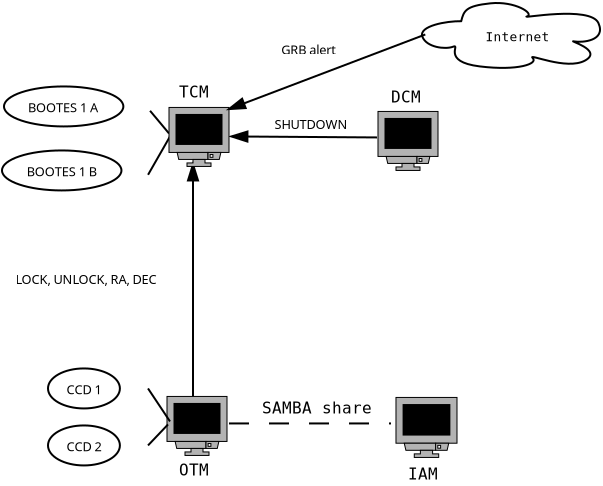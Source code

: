 <?xml version="1.0"?>
<diagram xmlns:dia="http://www.lysator.liu.se/~alla/dia/">
  <diagramdata>
    <attribute name="background">
      <color val="#ffffff"/>
    </attribute>
    <attribute name="paper">
      <composite type="paper">
        <attribute name="name">
          <string>#A4#</string>
        </attribute>
        <attribute name="tmargin">
          <real val="2.82"/>
        </attribute>
        <attribute name="bmargin">
          <real val="2.82"/>
        </attribute>
        <attribute name="lmargin">
          <real val="2.82"/>
        </attribute>
        <attribute name="rmargin">
          <real val="2.82"/>
        </attribute>
        <attribute name="is_portrait">
          <boolean val="true"/>
        </attribute>
        <attribute name="scaling">
          <real val="1"/>
        </attribute>
        <attribute name="fitto">
          <boolean val="false"/>
        </attribute>
      </composite>
    </attribute>
  </diagramdata>
  <layer name="Background" visible="true">
    <object type="UML - Usecase" version="0" id="O0">
      <attribute name="obj_pos">
        <point val="5.85,6.55"/>
      </attribute>
      <attribute name="obj_bb">
        <rectangle val="5.85,6.55;13.153,8.984"/>
      </attribute>
      <attribute name="elem_corner">
        <point val="5.85,6.55"/>
      </attribute>
      <attribute name="elem_width">
        <real val="7.303"/>
      </attribute>
      <attribute name="elem_height">
        <real val="2.434"/>
      </attribute>
      <attribute name="text">
        <composite type="text">
          <attribute name="string">
            <string>#BOOTES 1 A#</string>
          </attribute>
          <attribute name="font">
            <font name="Helvetica"/>
          </attribute>
          <attribute name="height">
            <real val="0.8"/>
          </attribute>
          <attribute name="pos">
            <point val="9.501,8.007"/>
          </attribute>
          <attribute name="color">
            <color val="#000000"/>
          </attribute>
          <attribute name="alignment">
            <enum val="1"/>
          </attribute>
        </composite>
      </attribute>
      <attribute name="textout">
        <boolean val="false"/>
      </attribute>
      <attribute name="collaboration">
        <boolean val="false"/>
      </attribute>
    </object>
    <object type="UML - Usecase" version="0" id="O1">
      <attribute name="obj_pos">
        <point val="5.75,9.75"/>
      </attribute>
      <attribute name="obj_bb">
        <rectangle val="5.75,9.75;13.053,12.184"/>
      </attribute>
      <attribute name="elem_corner">
        <point val="5.75,9.75"/>
      </attribute>
      <attribute name="elem_width">
        <real val="7.303"/>
      </attribute>
      <attribute name="elem_height">
        <real val="2.434"/>
      </attribute>
      <attribute name="text">
        <composite type="text">
          <attribute name="string">
            <string>#BOOTES 1 B#</string>
          </attribute>
          <attribute name="font">
            <font name="Helvetica"/>
          </attribute>
          <attribute name="height">
            <real val="0.8"/>
          </attribute>
          <attribute name="pos">
            <point val="9.401,11.207"/>
          </attribute>
          <attribute name="color">
            <color val="#000000"/>
          </attribute>
          <attribute name="alignment">
            <enum val="1"/>
          </attribute>
        </composite>
      </attribute>
      <attribute name="textout">
        <boolean val="false"/>
      </attribute>
      <attribute name="collaboration">
        <boolean val="false"/>
      </attribute>
    </object>
    <object type="Standard - Line" version="0" id="O2">
      <attribute name="obj_pos">
        <point val="13.153,7.767"/>
      </attribute>
      <attribute name="obj_bb">
        <rectangle val="13.103,7.717;14.15,8.95"/>
      </attribute>
      <attribute name="conn_endpoints">
        <point val="13.153,7.767"/>
        <point val="14.1,8.9"/>
      </attribute>
      <attribute name="numcp">
        <int val="1"/>
      </attribute>
      <connections>
        <connection handle="0" to="O0" connection="4"/>
      </connections>
    </object>
    <object type="Standard - Line" version="0" id="O3">
      <attribute name="obj_pos">
        <point val="13.053,10.967"/>
      </attribute>
      <attribute name="obj_bb">
        <rectangle val="13.003,9;14.2,11.017"/>
      </attribute>
      <attribute name="conn_endpoints">
        <point val="13.053,10.967"/>
        <point val="14.15,9.05"/>
      </attribute>
      <attribute name="numcp">
        <int val="1"/>
      </attribute>
      <connections>
        <connection handle="0" to="O1" connection="4"/>
      </connections>
    </object>
    <object type="UML - Message" version="0" id="O4">
      <attribute name="obj_pos">
        <point val="15.3,22.05"/>
      </attribute>
      <attribute name="obj_bb">
        <rectangle val="9.1,9.55;20.599,22.9"/>
      </attribute>
      <attribute name="conn_endpoints">
        <point val="15.3,22.05"/>
        <point val="15.3,10.4"/>
      </attribute>
      <attribute name="text">
        <string>#LOCK, UNLOCK, RA, DEC#</string>
      </attribute>
      <attribute name="text_pos">
        <point val="9.95,16.425"/>
      </attribute>
      <attribute name="type">
        <int val="0"/>
      </attribute>
    </object>
    <object type="UML - Message" version="0" id="O5">
      <attribute name="obj_pos">
        <point val="24.5,9.1"/>
      </attribute>
      <attribute name="obj_bb">
        <rectangle val="16.321,7.185;26.953,9.95"/>
      </attribute>
      <attribute name="conn_endpoints">
        <point val="24.5,9.1"/>
        <point val="17.171,9.05"/>
      </attribute>
      <attribute name="text">
        <string>#SHUTDOWN#</string>
      </attribute>
      <attribute name="text_pos">
        <point val="21.2,8.675"/>
      </attribute>
      <attribute name="type">
        <int val="0"/>
      </attribute>
    </object>
    <group>
      <object type="Network - General Monitor (With Stand)" version="0" id="O6">
        <attribute name="obj_pos">
          <point val="15.5,25"/>
        </attribute>
        <attribute name="obj_bb">
          <rectangle val="13.96,22.01;17.04,26.1"/>
        </attribute>
        <attribute name="elem_corner">
          <point val="14,22.05"/>
        </attribute>
        <attribute name="elem_width">
          <real val="3"/>
        </attribute>
        <attribute name="elem_height">
          <real val="2.95"/>
        </attribute>
        <attribute name="magnify">
          <real val="1"/>
        </attribute>
        <attribute name="text">
          <composite type="text">
            <attribute name="string">
              <string>##</string>
            </attribute>
            <attribute name="font">
              <font name="Courier"/>
            </attribute>
            <attribute name="height">
              <real val="1"/>
            </attribute>
            <attribute name="pos">
              <point val="15.5,25.893"/>
            </attribute>
            <attribute name="color">
              <color val="#000000"/>
            </attribute>
            <attribute name="alignment">
              <enum val="1"/>
            </attribute>
          </composite>
        </attribute>
      </object>
      <object type="Standard - Text" version="0" id="O7">
        <attribute name="obj_pos">
          <point val="15.35,26"/>
        </attribute>
        <attribute name="obj_bb">
          <rectangle val="14.341,25.207;16.359,26.207"/>
        </attribute>
        <attribute name="text">
          <composite type="text">
            <attribute name="string">
              <string>#OTM#</string>
            </attribute>
            <attribute name="font">
              <font name="Courier"/>
            </attribute>
            <attribute name="height">
              <real val="1"/>
            </attribute>
            <attribute name="pos">
              <point val="15.35,26"/>
            </attribute>
            <attribute name="color">
              <color val="#000000"/>
            </attribute>
            <attribute name="alignment">
              <enum val="1"/>
            </attribute>
          </composite>
        </attribute>
      </object>
    </group>
    <group>
      <object type="Network - General Monitor (With Stand)" version="0" id="O8">
        <attribute name="obj_pos">
          <point val="15.6,10.55"/>
        </attribute>
        <attribute name="obj_bb">
          <rectangle val="14.06,7.56;17.14,11.65"/>
        </attribute>
        <attribute name="elem_corner">
          <point val="14.1,7.6"/>
        </attribute>
        <attribute name="elem_width">
          <real val="3"/>
        </attribute>
        <attribute name="elem_height">
          <real val="2.95"/>
        </attribute>
        <attribute name="magnify">
          <real val="1"/>
        </attribute>
        <attribute name="text">
          <composite type="text">
            <attribute name="string">
              <string>##</string>
            </attribute>
            <attribute name="font">
              <font name="Courier"/>
            </attribute>
            <attribute name="height">
              <real val="1"/>
            </attribute>
            <attribute name="pos">
              <point val="15.6,11.443"/>
            </attribute>
            <attribute name="color">
              <color val="#000000"/>
            </attribute>
            <attribute name="alignment">
              <enum val="1"/>
            </attribute>
          </composite>
        </attribute>
      </object>
      <object type="Standard - Text" version="0" id="O9">
        <attribute name="obj_pos">
          <point val="15.35,7.1"/>
        </attribute>
        <attribute name="obj_bb">
          <rectangle val="14.341,6.307;16.359,7.307"/>
        </attribute>
        <attribute name="text">
          <composite type="text">
            <attribute name="string">
              <string>#TCM#</string>
            </attribute>
            <attribute name="font">
              <font name="Courier"/>
            </attribute>
            <attribute name="height">
              <real val="1"/>
            </attribute>
            <attribute name="pos">
              <point val="15.35,7.1"/>
            </attribute>
            <attribute name="color">
              <color val="#000000"/>
            </attribute>
            <attribute name="alignment">
              <enum val="1"/>
            </attribute>
          </composite>
        </attribute>
      </object>
    </group>
    <object type="Standard - Text" version="0" id="O10">
      <attribute name="obj_pos">
        <point val="25.4,27.85"/>
      </attribute>
      <attribute name="obj_bb">
        <rectangle val="25.4,27.057;25.4,28.057"/>
      </attribute>
      <attribute name="text">
        <composite type="text">
          <attribute name="string">
            <string>##</string>
          </attribute>
          <attribute name="font">
            <font name="Courier"/>
          </attribute>
          <attribute name="height">
            <real val="1"/>
          </attribute>
          <attribute name="pos">
            <point val="25.4,27.85"/>
          </attribute>
          <attribute name="color">
            <color val="#000000"/>
          </attribute>
          <attribute name="alignment">
            <enum val="1"/>
          </attribute>
        </composite>
      </attribute>
    </object>
    <group>
      <object type="Network - General Monitor (With Stand)" version="0" id="O11">
        <attribute name="obj_pos">
          <point val="26.05,10.75"/>
        </attribute>
        <attribute name="obj_bb">
          <rectangle val="24.51,7.76;27.59,11.85"/>
        </attribute>
        <attribute name="elem_corner">
          <point val="24.55,7.8"/>
        </attribute>
        <attribute name="elem_width">
          <real val="3"/>
        </attribute>
        <attribute name="elem_height">
          <real val="2.95"/>
        </attribute>
        <attribute name="magnify">
          <real val="1"/>
        </attribute>
        <attribute name="text">
          <composite type="text">
            <attribute name="string">
              <string>##</string>
            </attribute>
            <attribute name="font">
              <font name="Courier"/>
            </attribute>
            <attribute name="height">
              <real val="1"/>
            </attribute>
            <attribute name="pos">
              <point val="26.05,11.643"/>
            </attribute>
            <attribute name="color">
              <color val="#000000"/>
            </attribute>
            <attribute name="alignment">
              <enum val="1"/>
            </attribute>
          </composite>
        </attribute>
      </object>
      <object type="Standard - Text" version="0" id="O12">
        <attribute name="obj_pos">
          <point val="25.95,7.35"/>
        </attribute>
        <attribute name="obj_bb">
          <rectangle val="24.941,6.557;26.959,7.557"/>
        </attribute>
        <attribute name="text">
          <composite type="text">
            <attribute name="string">
              <string>#DCM#</string>
            </attribute>
            <attribute name="font">
              <font name="Courier"/>
            </attribute>
            <attribute name="height">
              <real val="1"/>
            </attribute>
            <attribute name="pos">
              <point val="25.95,7.35"/>
            </attribute>
            <attribute name="color">
              <color val="#000000"/>
            </attribute>
            <attribute name="alignment">
              <enum val="1"/>
            </attribute>
          </composite>
        </attribute>
      </object>
    </group>
    <group>
      <object type="Standard - Line" version="0" id="O13">
        <attribute name="obj_pos">
          <point val="17.1,23.4"/>
        </attribute>
        <attribute name="obj_bb">
          <rectangle val="17.05,23.35;25.25,23.45"/>
        </attribute>
        <attribute name="conn_endpoints">
          <point val="17.1,23.4"/>
          <point val="25.2,23.4"/>
        </attribute>
        <attribute name="numcp">
          <int val="1"/>
        </attribute>
        <attribute name="line_style">
          <enum val="1"/>
        </attribute>
      </object>
      <object type="Standard - Text" version="0" id="O14">
        <attribute name="obj_pos">
          <point val="21.5,22.9"/>
        </attribute>
        <attribute name="obj_bb">
          <rectangle val="18.067,22.107;24.933,23.107"/>
        </attribute>
        <attribute name="text">
          <composite type="text">
            <attribute name="string">
              <string>#SAMBA share#</string>
            </attribute>
            <attribute name="font">
              <font name="Courier"/>
            </attribute>
            <attribute name="height">
              <real val="1"/>
            </attribute>
            <attribute name="pos">
              <point val="21.5,22.9"/>
            </attribute>
            <attribute name="color">
              <color val="#000000"/>
            </attribute>
            <attribute name="alignment">
              <enum val="1"/>
            </attribute>
          </composite>
        </attribute>
      </object>
    </group>
    <group>
      <object type="Network - General Monitor (With Stand)" version="0" id="O15">
        <attribute name="obj_pos">
          <point val="26.975,25.1"/>
        </attribute>
        <attribute name="obj_bb">
          <rectangle val="25.409,22.06;28.54,26.202"/>
        </attribute>
        <attribute name="elem_corner">
          <point val="25.449,22.1"/>
        </attribute>
        <attribute name="elem_width">
          <real val="3.051"/>
        </attribute>
        <attribute name="elem_height">
          <real val="3"/>
        </attribute>
        <attribute name="magnify">
          <real val="1.017"/>
        </attribute>
        <attribute name="text">
          <composite type="text">
            <attribute name="string">
              <string>##</string>
            </attribute>
            <attribute name="font">
              <font name="Courier"/>
            </attribute>
            <attribute name="height">
              <real val="1"/>
            </attribute>
            <attribute name="pos">
              <point val="26.975,25.995"/>
            </attribute>
            <attribute name="color">
              <color val="#000000"/>
            </attribute>
            <attribute name="alignment">
              <enum val="1"/>
            </attribute>
          </composite>
        </attribute>
      </object>
      <object type="Standard - Text" version="0" id="O16">
        <attribute name="obj_pos">
          <point val="26.8,26.2"/>
        </attribute>
        <attribute name="obj_bb">
          <rectangle val="25.791,25.407;27.809,26.407"/>
        </attribute>
        <attribute name="text">
          <composite type="text">
            <attribute name="string">
              <string>#IAM#</string>
            </attribute>
            <attribute name="font">
              <font name="Courier"/>
            </attribute>
            <attribute name="height">
              <real val="1"/>
            </attribute>
            <attribute name="pos">
              <point val="26.8,26.2"/>
            </attribute>
            <attribute name="color">
              <color val="#000000"/>
            </attribute>
            <attribute name="alignment">
              <enum val="1"/>
            </attribute>
          </composite>
        </attribute>
      </object>
    </group>
    <object type="Network - Cloud" version="0" id="O17">
      <attribute name="obj_pos">
        <point val="26.749,2.378"/>
      </attribute>
      <attribute name="obj_bb">
        <rectangle val="26.699,2.328;35.701,5.672"/>
      </attribute>
      <attribute name="elem_corner">
        <point val="26.749,2.378"/>
      </attribute>
      <attribute name="elem_width">
        <real val="8.902"/>
      </attribute>
      <attribute name="elem_height">
        <real val="3.245"/>
      </attribute>
      <attribute name="show_background">
        <boolean val="true"/>
      </attribute>
      <attribute name="flip_horizontal">
        <boolean val="false"/>
      </attribute>
      <attribute name="flip_vertical">
        <boolean val="false"/>
      </attribute>
      <attribute name="padding">
        <real val="0.354"/>
      </attribute>
      <attribute name="text">
        <composite type="text">
          <attribute name="string">
            <string>#Internet#</string>
          </attribute>
          <attribute name="font">
            <font name="Courier"/>
          </attribute>
          <attribute name="height">
            <real val="0.8"/>
          </attribute>
          <attribute name="pos">
            <point val="31.439,4.292"/>
          </attribute>
          <attribute name="color">
            <color val="#000000"/>
          </attribute>
          <attribute name="alignment">
            <enum val="1"/>
          </attribute>
        </composite>
      </attribute>
    </object>
    <object type="UML - Usecase" version="0" id="O18">
      <attribute name="obj_pos">
        <point val="8.05,20.65"/>
      </attribute>
      <attribute name="obj_bb">
        <rectangle val="8.05,20.65;13.05,22.65"/>
      </attribute>
      <attribute name="elem_corner">
        <point val="8.05,20.65"/>
      </attribute>
      <attribute name="elem_width">
        <real val="5.0"/>
      </attribute>
      <attribute name="elem_height">
        <real val="2"/>
      </attribute>
      <attribute name="text">
        <composite type="text">
          <attribute name="string">
            <string>#CCD 1#</string>
          </attribute>
          <attribute name="font">
            <font name="Helvetica"/>
          </attribute>
          <attribute name="height">
            <real val="0.8"/>
          </attribute>
          <attribute name="pos">
            <point val="10.55,21.89"/>
          </attribute>
          <attribute name="color">
            <color val="#000000"/>
          </attribute>
          <attribute name="alignment">
            <enum val="1"/>
          </attribute>
        </composite>
      </attribute>
      <attribute name="textout">
        <boolean val="false"/>
      </attribute>
      <attribute name="collaboration">
        <boolean val="false"/>
      </attribute>
    </object>
    <object type="UML - Usecase" version="0" id="O19">
      <attribute name="obj_pos">
        <point val="8.05,23.5"/>
      </attribute>
      <attribute name="obj_bb">
        <rectangle val="8.05,23.5;13.05,25.5"/>
      </attribute>
      <attribute name="elem_corner">
        <point val="8.05,23.5"/>
      </attribute>
      <attribute name="elem_width">
        <real val="5.0"/>
      </attribute>
      <attribute name="elem_height">
        <real val="2"/>
      </attribute>
      <attribute name="text">
        <composite type="text">
          <attribute name="string">
            <string>#CCD 2#</string>
          </attribute>
          <attribute name="font">
            <font name="Helvetica"/>
          </attribute>
          <attribute name="height">
            <real val="0.8"/>
          </attribute>
          <attribute name="pos">
            <point val="10.55,24.74"/>
          </attribute>
          <attribute name="color">
            <color val="#000000"/>
          </attribute>
          <attribute name="alignment">
            <enum val="1"/>
          </attribute>
        </composite>
      </attribute>
      <attribute name="textout">
        <boolean val="false"/>
      </attribute>
      <attribute name="collaboration">
        <boolean val="false"/>
      </attribute>
    </object>
    <object type="Standard - Line" version="0" id="O20">
      <attribute name="obj_pos">
        <point val="14.15,23.3"/>
      </attribute>
      <attribute name="obj_bb">
        <rectangle val="13.0,21.6;14.2,23.35"/>
      </attribute>
      <attribute name="conn_endpoints">
        <point val="14.15,23.3"/>
        <point val="13.05,21.65"/>
      </attribute>
      <attribute name="numcp">
        <int val="1"/>
      </attribute>
      <connections>
        <connection handle="1" to="O18" connection="4"/>
      </connections>
    </object>
    <object type="Standard - Line" version="0" id="O21">
      <attribute name="obj_pos">
        <point val="14.05,23.45"/>
      </attribute>
      <attribute name="obj_bb">
        <rectangle val="13.0,23.4;14.1,24.55"/>
      </attribute>
      <attribute name="conn_endpoints">
        <point val="14.05,23.45"/>
        <point val="13.05,24.5"/>
      </attribute>
      <attribute name="numcp">
        <int val="1"/>
      </attribute>
      <connections>
        <connection handle="1" to="O19" connection="4"/>
      </connections>
    </object>
    <object type="UML - Message" version="0" id="O22">
      <attribute name="obj_pos">
        <point val="26.915,3.952"/>
      </attribute>
      <attribute name="obj_bb">
        <rectangle val="16.2,3.102;27.765,8.55"/>
      </attribute>
      <attribute name="conn_endpoints">
        <point val="26.915,3.952"/>
        <point val="17.05,7.7"/>
      </attribute>
      <attribute name="text">
        <string>#GRB alert#</string>
      </attribute>
      <attribute name="text_pos">
        <point val="21.083,4.951"/>
      </attribute>
      <attribute name="type">
        <int val="0"/>
      </attribute>
      <connections>
        <connection handle="0" to="O17" connection="0"/>
      </connections>
    </object>
  </layer>
</diagram>
